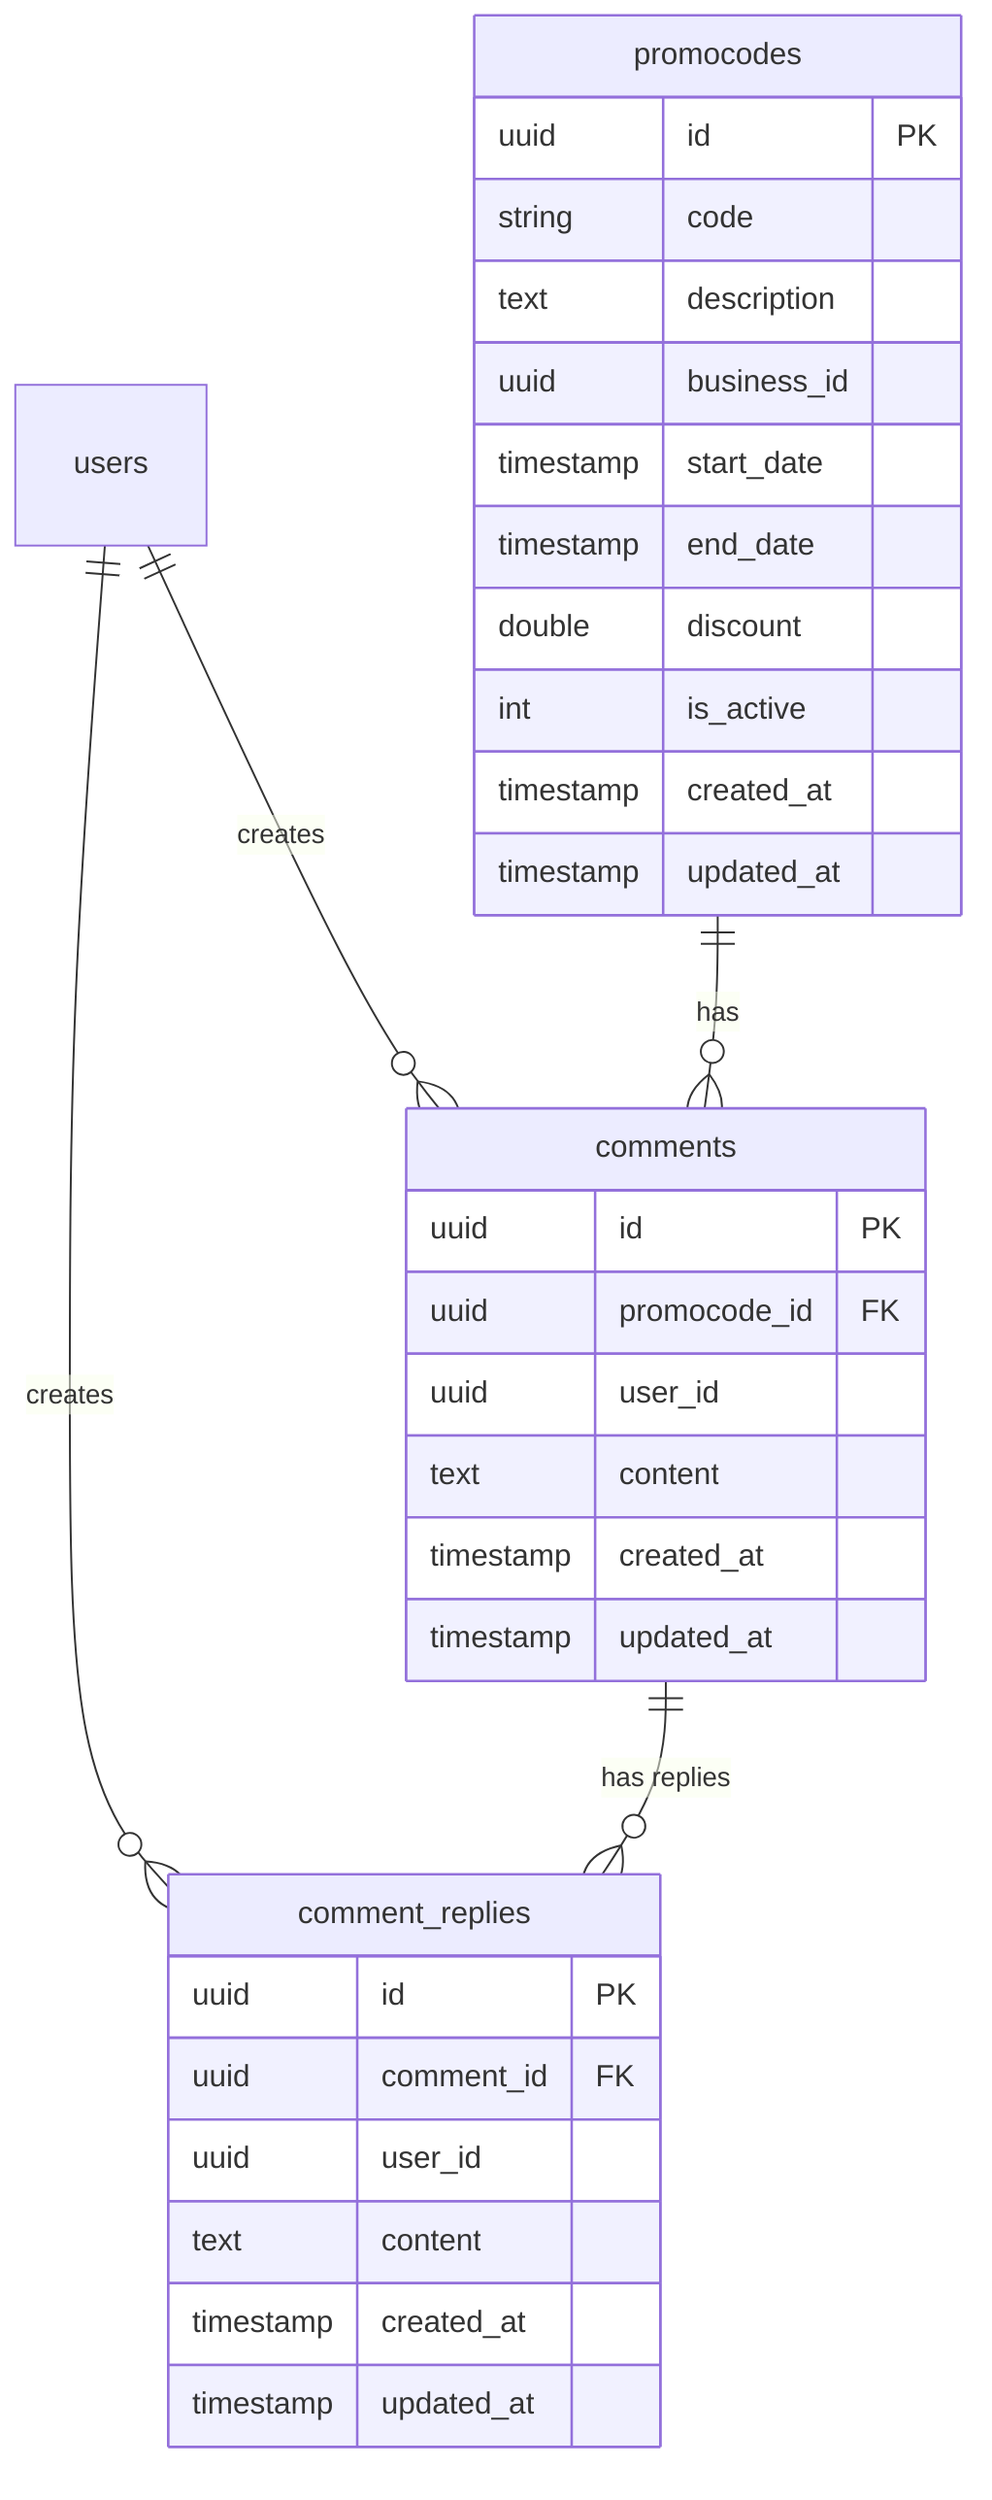 erDiagram
    users ||--o{ comments : "creates"
    users ||--o{ comment_replies : "creates"
    promocodes ||--o{ comments : "has"
    comments ||--o{ comment_replies : "has replies"

    promocodes {
        uuid id PK
        string code
        text description
        uuid business_id
        timestamp start_date
        timestamp end_date
        double discount
        int is_active
        timestamp created_at
        timestamp updated_at
    }

    comments {
        uuid id PK
        uuid promocode_id FK
        uuid user_id
        text content
        timestamp created_at
        timestamp updated_at
    }

    comment_replies {
        uuid id PK
        uuid comment_id FK
        uuid user_id
        text content
        timestamp created_at
        timestamp updated_at
    }
